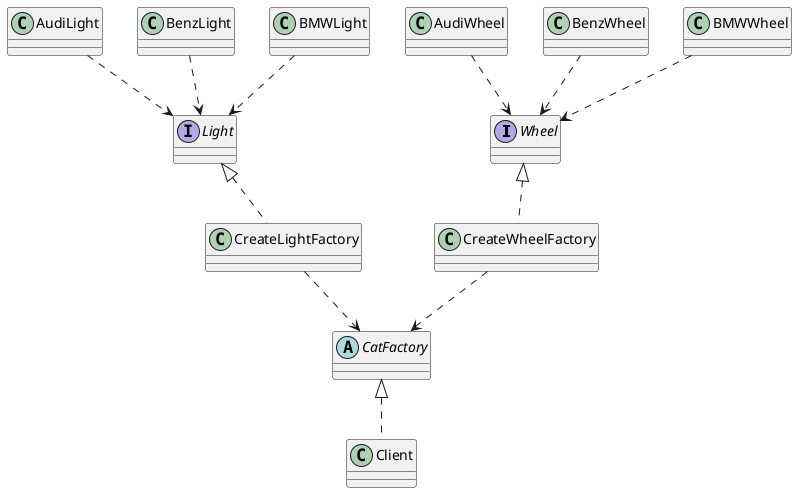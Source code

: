 @startuml

interface Wheel

interface Light

class CreateLightFactory

class CreateWheelFactory

class Client

abstract class CatFactory

class AudiLight

class BenzLight

class BMWLight

class AudiWheel

class BenzWheel

class BMWWheel


AudiLight ..> Light
BenzLight ..> Light
BMWLight ..> Light

AudiWheel ..> Wheel
BenzWheel ..> Wheel
BMWWheel ..> Wheel
CreateLightFactory ..> CatFactory
CreateWheelFactory ..> CatFactory

CatFactory <|..  Client

Light <|.. CreateLightFactory
Wheel <|.. CreateWheelFactory
@enduml